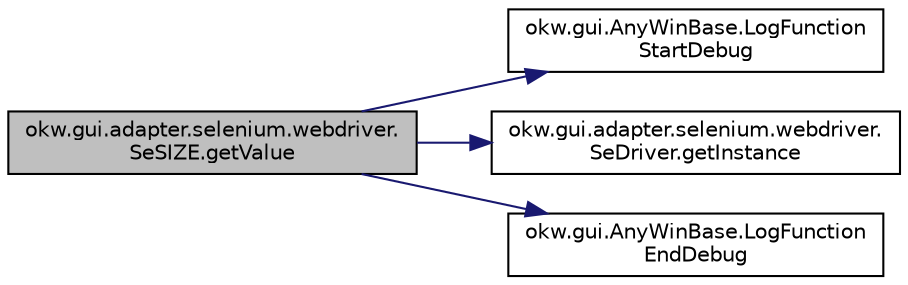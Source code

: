 digraph "okw.gui.adapter.selenium.webdriver.SeSIZE.getValue"
{
 // INTERACTIVE_SVG=YES
 // LATEX_PDF_SIZE
  edge [fontname="Helvetica",fontsize="10",labelfontname="Helvetica",labelfontsize="10"];
  node [fontname="Helvetica",fontsize="10",shape=record];
  rankdir="LR";
  Node4 [label="okw.gui.adapter.selenium.webdriver.\lSeSIZE.getValue",height=0.2,width=0.4,color="black", fillcolor="grey75", style="filled", fontcolor="black",tooltip="Ermittelt die aktuellen Werte für Breite und Höhe."];
  Node4 -> Node5 [color="midnightblue",fontsize="10",style="solid",fontname="Helvetica"];
  Node5 [label="okw.gui.AnyWinBase.LogFunction\lStartDebug",height=0.2,width=0.4,color="black", fillcolor="white", style="filled",URL="$classokw_1_1gui_1_1_any_win_base.html#abaab572bdbed7b471f659d5dd8c76853",tooltip="Methode ruft die Methode Logger.Instance.LogFunctionStartDebug(fps_FunctionName), und erweitert den g..."];
  Node4 -> Node6 [color="midnightblue",fontsize="10",style="solid",fontname="Helvetica"];
  Node6 [label="okw.gui.adapter.selenium.webdriver.\lSeDriver.getInstance",height=0.2,width=0.4,color="black", fillcolor="white", style="filled",URL="$classokw_1_1gui_1_1adapter_1_1selenium_1_1webdriver_1_1_se_driver.html#aee9e3f8a67f4ad1f8100a33ba71c926e",tooltip="Gibt die Instance für die einzige Instanz dieser Klasse zurück."];
  Node4 -> Node7 [color="midnightblue",fontsize="10",style="solid",fontname="Helvetica"];
  Node7 [label="okw.gui.AnyWinBase.LogFunction\lEndDebug",height=0.2,width=0.4,color="black", fillcolor="white", style="filled",URL="$classokw_1_1gui_1_1_any_win_base.html#a51cf50ace21902b3a5359316f53a7f3e",tooltip="Methode ruft die Methode Logger.Instance.LogFunctionEndDebug() auf."];
}
